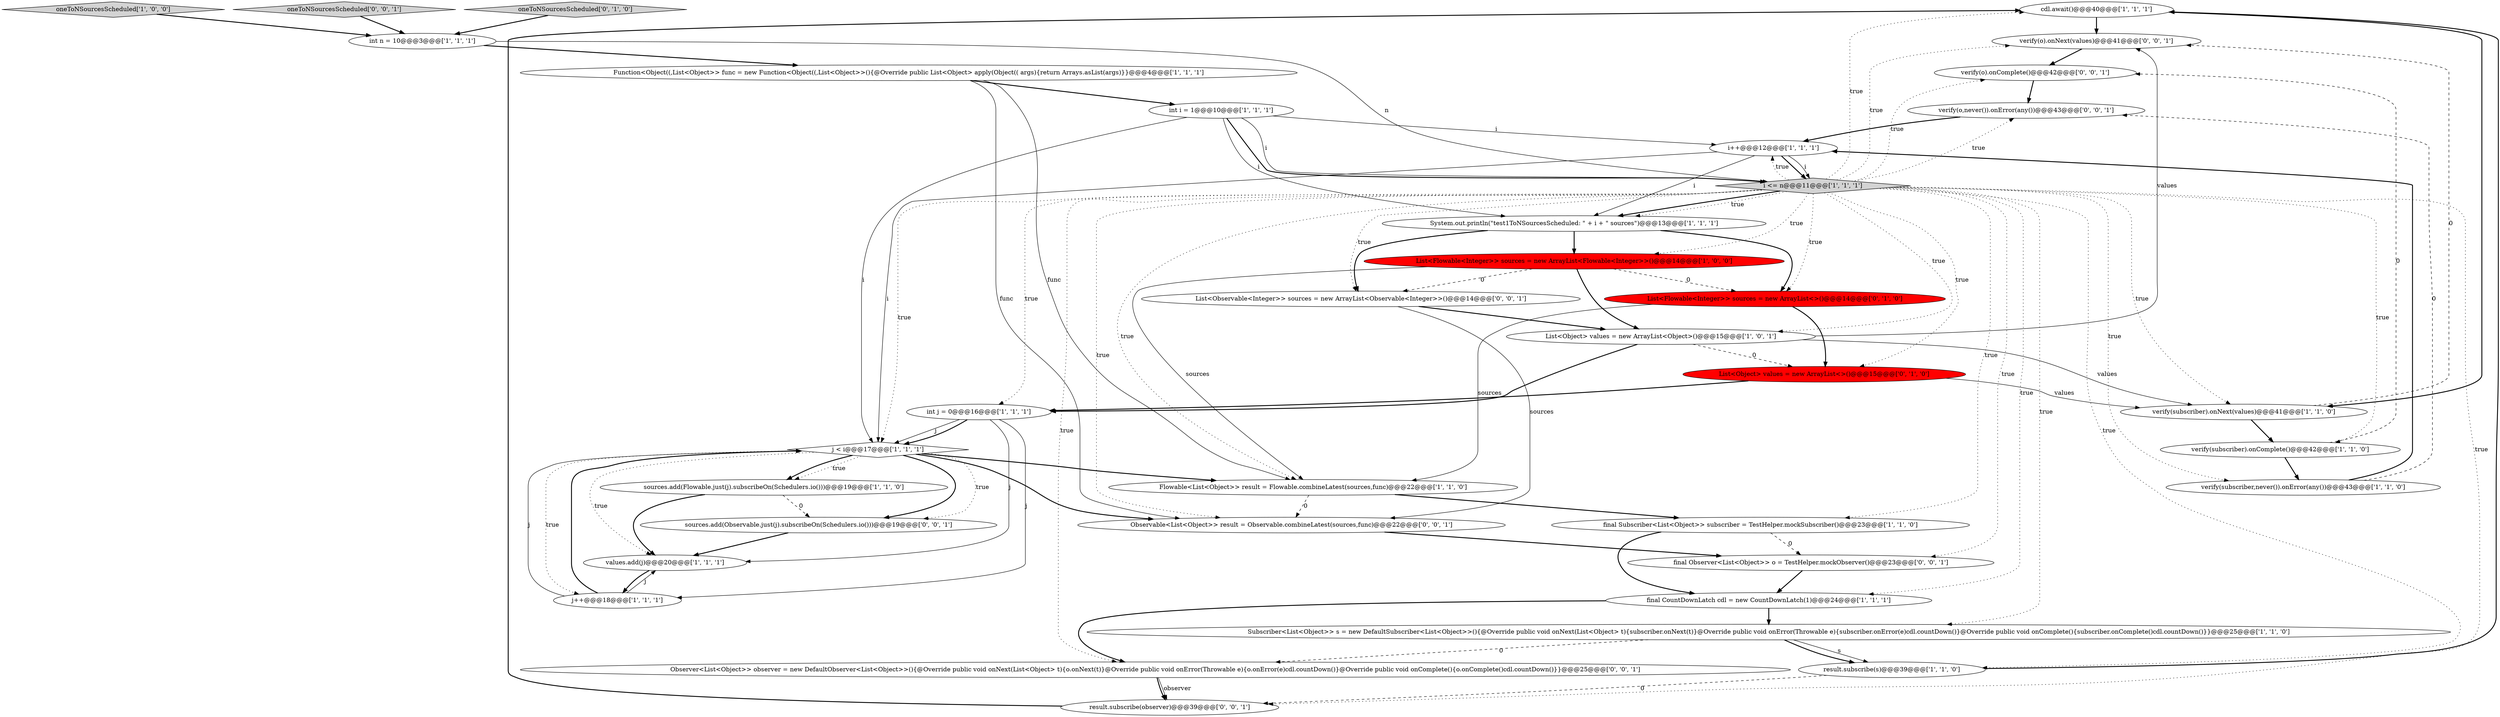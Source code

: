 digraph {
18 [style = filled, label = "cdl.await()@@@40@@@['1', '1', '1']", fillcolor = white, shape = ellipse image = "AAA0AAABBB1BBB"];
34 [style = filled, label = "verify(o).onComplete()@@@42@@@['0', '0', '1']", fillcolor = white, shape = ellipse image = "AAA0AAABBB3BBB"];
16 [style = filled, label = "Subscriber<List<Object>> s = new DefaultSubscriber<List<Object>>(){@Override public void onNext(List<Object> t){subscriber.onNext(t)}@Override public void onError(Throwable e){subscriber.onError(e)cdl.countDown()}@Override public void onComplete(){subscriber.onComplete()cdl.countDown()}}@@@25@@@['1', '1', '0']", fillcolor = white, shape = ellipse image = "AAA0AAABBB1BBB"];
25 [style = filled, label = "List<Object> values = new ArrayList<>()@@@15@@@['0', '1', '0']", fillcolor = red, shape = ellipse image = "AAA1AAABBB2BBB"];
10 [style = filled, label = "List<Flowable<Integer>> sources = new ArrayList<Flowable<Integer>>()@@@14@@@['1', '0', '0']", fillcolor = red, shape = ellipse image = "AAA1AAABBB1BBB"];
26 [style = filled, label = "List<Observable<Integer>> sources = new ArrayList<Observable<Integer>>()@@@14@@@['0', '0', '1']", fillcolor = white, shape = ellipse image = "AAA0AAABBB3BBB"];
30 [style = filled, label = "oneToNSourcesScheduled['0', '0', '1']", fillcolor = lightgray, shape = diamond image = "AAA0AAABBB3BBB"];
13 [style = filled, label = "j < i@@@17@@@['1', '1', '1']", fillcolor = white, shape = diamond image = "AAA0AAABBB1BBB"];
27 [style = filled, label = "Observable<List<Object>> result = Observable.combineLatest(sources,func)@@@22@@@['0', '0', '1']", fillcolor = white, shape = ellipse image = "AAA0AAABBB3BBB"];
29 [style = filled, label = "verify(o).onNext(values)@@@41@@@['0', '0', '1']", fillcolor = white, shape = ellipse image = "AAA0AAABBB3BBB"];
23 [style = filled, label = "oneToNSourcesScheduled['0', '1', '0']", fillcolor = lightgray, shape = diamond image = "AAA0AAABBB2BBB"];
14 [style = filled, label = "values.add(j)@@@20@@@['1', '1', '1']", fillcolor = white, shape = ellipse image = "AAA0AAABBB1BBB"];
0 [style = filled, label = "List<Object> values = new ArrayList<Object>()@@@15@@@['1', '0', '1']", fillcolor = white, shape = ellipse image = "AAA0AAABBB1BBB"];
28 [style = filled, label = "Observer<List<Object>> observer = new DefaultObserver<List<Object>>(){@Override public void onNext(List<Object> t){o.onNext(t)}@Override public void onError(Throwable e){o.onError(e)cdl.countDown()}@Override public void onComplete(){o.onComplete()cdl.countDown()}}@@@25@@@['0', '0', '1']", fillcolor = white, shape = ellipse image = "AAA0AAABBB3BBB"];
15 [style = filled, label = "final Subscriber<List<Object>> subscriber = TestHelper.mockSubscriber()@@@23@@@['1', '1', '0']", fillcolor = white, shape = ellipse image = "AAA0AAABBB1BBB"];
2 [style = filled, label = "Flowable<List<Object>> result = Flowable.combineLatest(sources,func)@@@22@@@['1', '1', '0']", fillcolor = white, shape = ellipse image = "AAA0AAABBB1BBB"];
22 [style = filled, label = "i++@@@12@@@['1', '1', '1']", fillcolor = white, shape = ellipse image = "AAA0AAABBB1BBB"];
11 [style = filled, label = "oneToNSourcesScheduled['1', '0', '0']", fillcolor = lightgray, shape = diamond image = "AAA0AAABBB1BBB"];
20 [style = filled, label = "verify(subscriber,never()).onError(any())@@@43@@@['1', '1', '0']", fillcolor = white, shape = ellipse image = "AAA0AAABBB1BBB"];
9 [style = filled, label = "int j = 0@@@16@@@['1', '1', '1']", fillcolor = white, shape = ellipse image = "AAA0AAABBB1BBB"];
7 [style = filled, label = "sources.add(Flowable.just(j).subscribeOn(Schedulers.io()))@@@19@@@['1', '1', '0']", fillcolor = white, shape = ellipse image = "AAA0AAABBB1BBB"];
3 [style = filled, label = "int i = 1@@@10@@@['1', '1', '1']", fillcolor = white, shape = ellipse image = "AAA0AAABBB1BBB"];
6 [style = filled, label = "System.out.println(\"test1ToNSourcesScheduled: \" + i + \" sources\")@@@13@@@['1', '1', '1']", fillcolor = white, shape = ellipse image = "AAA0AAABBB1BBB"];
4 [style = filled, label = "Function<Object((,List<Object>> func = new Function<Object((,List<Object>>(){@Override public List<Object> apply(Object(( args){return Arrays.asList(args)}}@@@4@@@['1', '1', '1']", fillcolor = white, shape = ellipse image = "AAA0AAABBB1BBB"];
33 [style = filled, label = "final Observer<List<Object>> o = TestHelper.mockObserver()@@@23@@@['0', '0', '1']", fillcolor = white, shape = ellipse image = "AAA0AAABBB3BBB"];
24 [style = filled, label = "List<Flowable<Integer>> sources = new ArrayList<>()@@@14@@@['0', '1', '0']", fillcolor = red, shape = ellipse image = "AAA1AAABBB2BBB"];
5 [style = filled, label = "int n = 10@@@3@@@['1', '1', '1']", fillcolor = white, shape = ellipse image = "AAA0AAABBB1BBB"];
32 [style = filled, label = "verify(o,never()).onError(any())@@@43@@@['0', '0', '1']", fillcolor = white, shape = ellipse image = "AAA0AAABBB3BBB"];
12 [style = filled, label = "final CountDownLatch cdl = new CountDownLatch(1)@@@24@@@['1', '1', '1']", fillcolor = white, shape = ellipse image = "AAA0AAABBB1BBB"];
19 [style = filled, label = "j++@@@18@@@['1', '1', '1']", fillcolor = white, shape = ellipse image = "AAA0AAABBB1BBB"];
8 [style = filled, label = "i <= n@@@11@@@['1', '1', '1']", fillcolor = lightgray, shape = diamond image = "AAA0AAABBB1BBB"];
21 [style = filled, label = "verify(subscriber).onNext(values)@@@41@@@['1', '1', '0']", fillcolor = white, shape = ellipse image = "AAA0AAABBB1BBB"];
35 [style = filled, label = "sources.add(Observable.just(j).subscribeOn(Schedulers.io()))@@@19@@@['0', '0', '1']", fillcolor = white, shape = ellipse image = "AAA0AAABBB3BBB"];
1 [style = filled, label = "verify(subscriber).onComplete()@@@42@@@['1', '1', '0']", fillcolor = white, shape = ellipse image = "AAA0AAABBB1BBB"];
31 [style = filled, label = "result.subscribe(observer)@@@39@@@['0', '0', '1']", fillcolor = white, shape = ellipse image = "AAA0AAABBB3BBB"];
17 [style = filled, label = "result.subscribe(s)@@@39@@@['1', '1', '0']", fillcolor = white, shape = ellipse image = "AAA0AAABBB1BBB"];
4->27 [style = solid, label="func"];
8->28 [style = dotted, label="true"];
32->22 [style = bold, label=""];
3->22 [style = solid, label="i"];
3->8 [style = solid, label="i"];
8->16 [style = dotted, label="true"];
1->20 [style = bold, label=""];
8->6 [style = bold, label=""];
29->34 [style = bold, label=""];
16->17 [style = solid, label="s"];
13->35 [style = dotted, label="true"];
7->14 [style = bold, label=""];
22->8 [style = bold, label=""];
0->21 [style = solid, label="values"];
0->25 [style = dashed, label="0"];
7->35 [style = dashed, label="0"];
21->1 [style = bold, label=""];
2->15 [style = bold, label=""];
15->33 [style = dashed, label="0"];
8->22 [style = dotted, label="true"];
34->32 [style = bold, label=""];
8->0 [style = dotted, label="true"];
8->20 [style = dotted, label="true"];
20->32 [style = dashed, label="0"];
27->33 [style = bold, label=""];
16->28 [style = dashed, label="0"];
21->29 [style = dashed, label="0"];
10->24 [style = dashed, label="0"];
8->31 [style = dotted, label="true"];
4->3 [style = bold, label=""];
12->28 [style = bold, label=""];
1->34 [style = dashed, label="0"];
8->17 [style = dotted, label="true"];
26->27 [style = solid, label="sources"];
2->27 [style = dashed, label="0"];
13->19 [style = dotted, label="true"];
13->7 [style = dotted, label="true"];
16->17 [style = bold, label=""];
3->13 [style = solid, label="i"];
8->34 [style = dotted, label="true"];
26->0 [style = bold, label=""];
8->12 [style = dotted, label="true"];
19->13 [style = bold, label=""];
8->33 [style = dotted, label="true"];
10->0 [style = bold, label=""];
19->13 [style = solid, label="j"];
9->13 [style = solid, label="j"];
4->2 [style = solid, label="func"];
8->18 [style = dotted, label="true"];
15->12 [style = bold, label=""];
8->29 [style = dotted, label="true"];
28->31 [style = solid, label="observer"];
8->25 [style = dotted, label="true"];
9->14 [style = solid, label="j"];
6->26 [style = bold, label=""];
23->5 [style = bold, label=""];
8->21 [style = dotted, label="true"];
24->2 [style = solid, label="sources"];
8->2 [style = dotted, label="true"];
28->31 [style = bold, label=""];
22->6 [style = solid, label="i"];
25->9 [style = bold, label=""];
19->14 [style = solid, label="j"];
8->15 [style = dotted, label="true"];
14->19 [style = bold, label=""];
6->24 [style = bold, label=""];
0->29 [style = solid, label="values"];
33->12 [style = bold, label=""];
35->14 [style = bold, label=""];
8->24 [style = dotted, label="true"];
3->6 [style = solid, label="i"];
10->2 [style = solid, label="sources"];
11->5 [style = bold, label=""];
13->27 [style = bold, label=""];
8->6 [style = dotted, label="true"];
30->5 [style = bold, label=""];
24->25 [style = bold, label=""];
3->8 [style = bold, label=""];
6->10 [style = bold, label=""];
5->4 [style = bold, label=""];
25->21 [style = solid, label="values"];
8->13 [style = dotted, label="true"];
8->9 [style = dotted, label="true"];
18->21 [style = bold, label=""];
13->14 [style = dotted, label="true"];
13->2 [style = bold, label=""];
8->26 [style = dotted, label="true"];
0->9 [style = bold, label=""];
22->13 [style = solid, label="i"];
31->18 [style = bold, label=""];
12->16 [style = bold, label=""];
8->10 [style = dotted, label="true"];
8->32 [style = dotted, label="true"];
17->31 [style = dashed, label="0"];
20->22 [style = bold, label=""];
8->1 [style = dotted, label="true"];
18->29 [style = bold, label=""];
10->26 [style = dashed, label="0"];
9->19 [style = solid, label="j"];
13->7 [style = bold, label=""];
5->8 [style = solid, label="n"];
8->27 [style = dotted, label="true"];
13->35 [style = bold, label=""];
22->8 [style = solid, label="i"];
17->18 [style = bold, label=""];
9->13 [style = bold, label=""];
}
